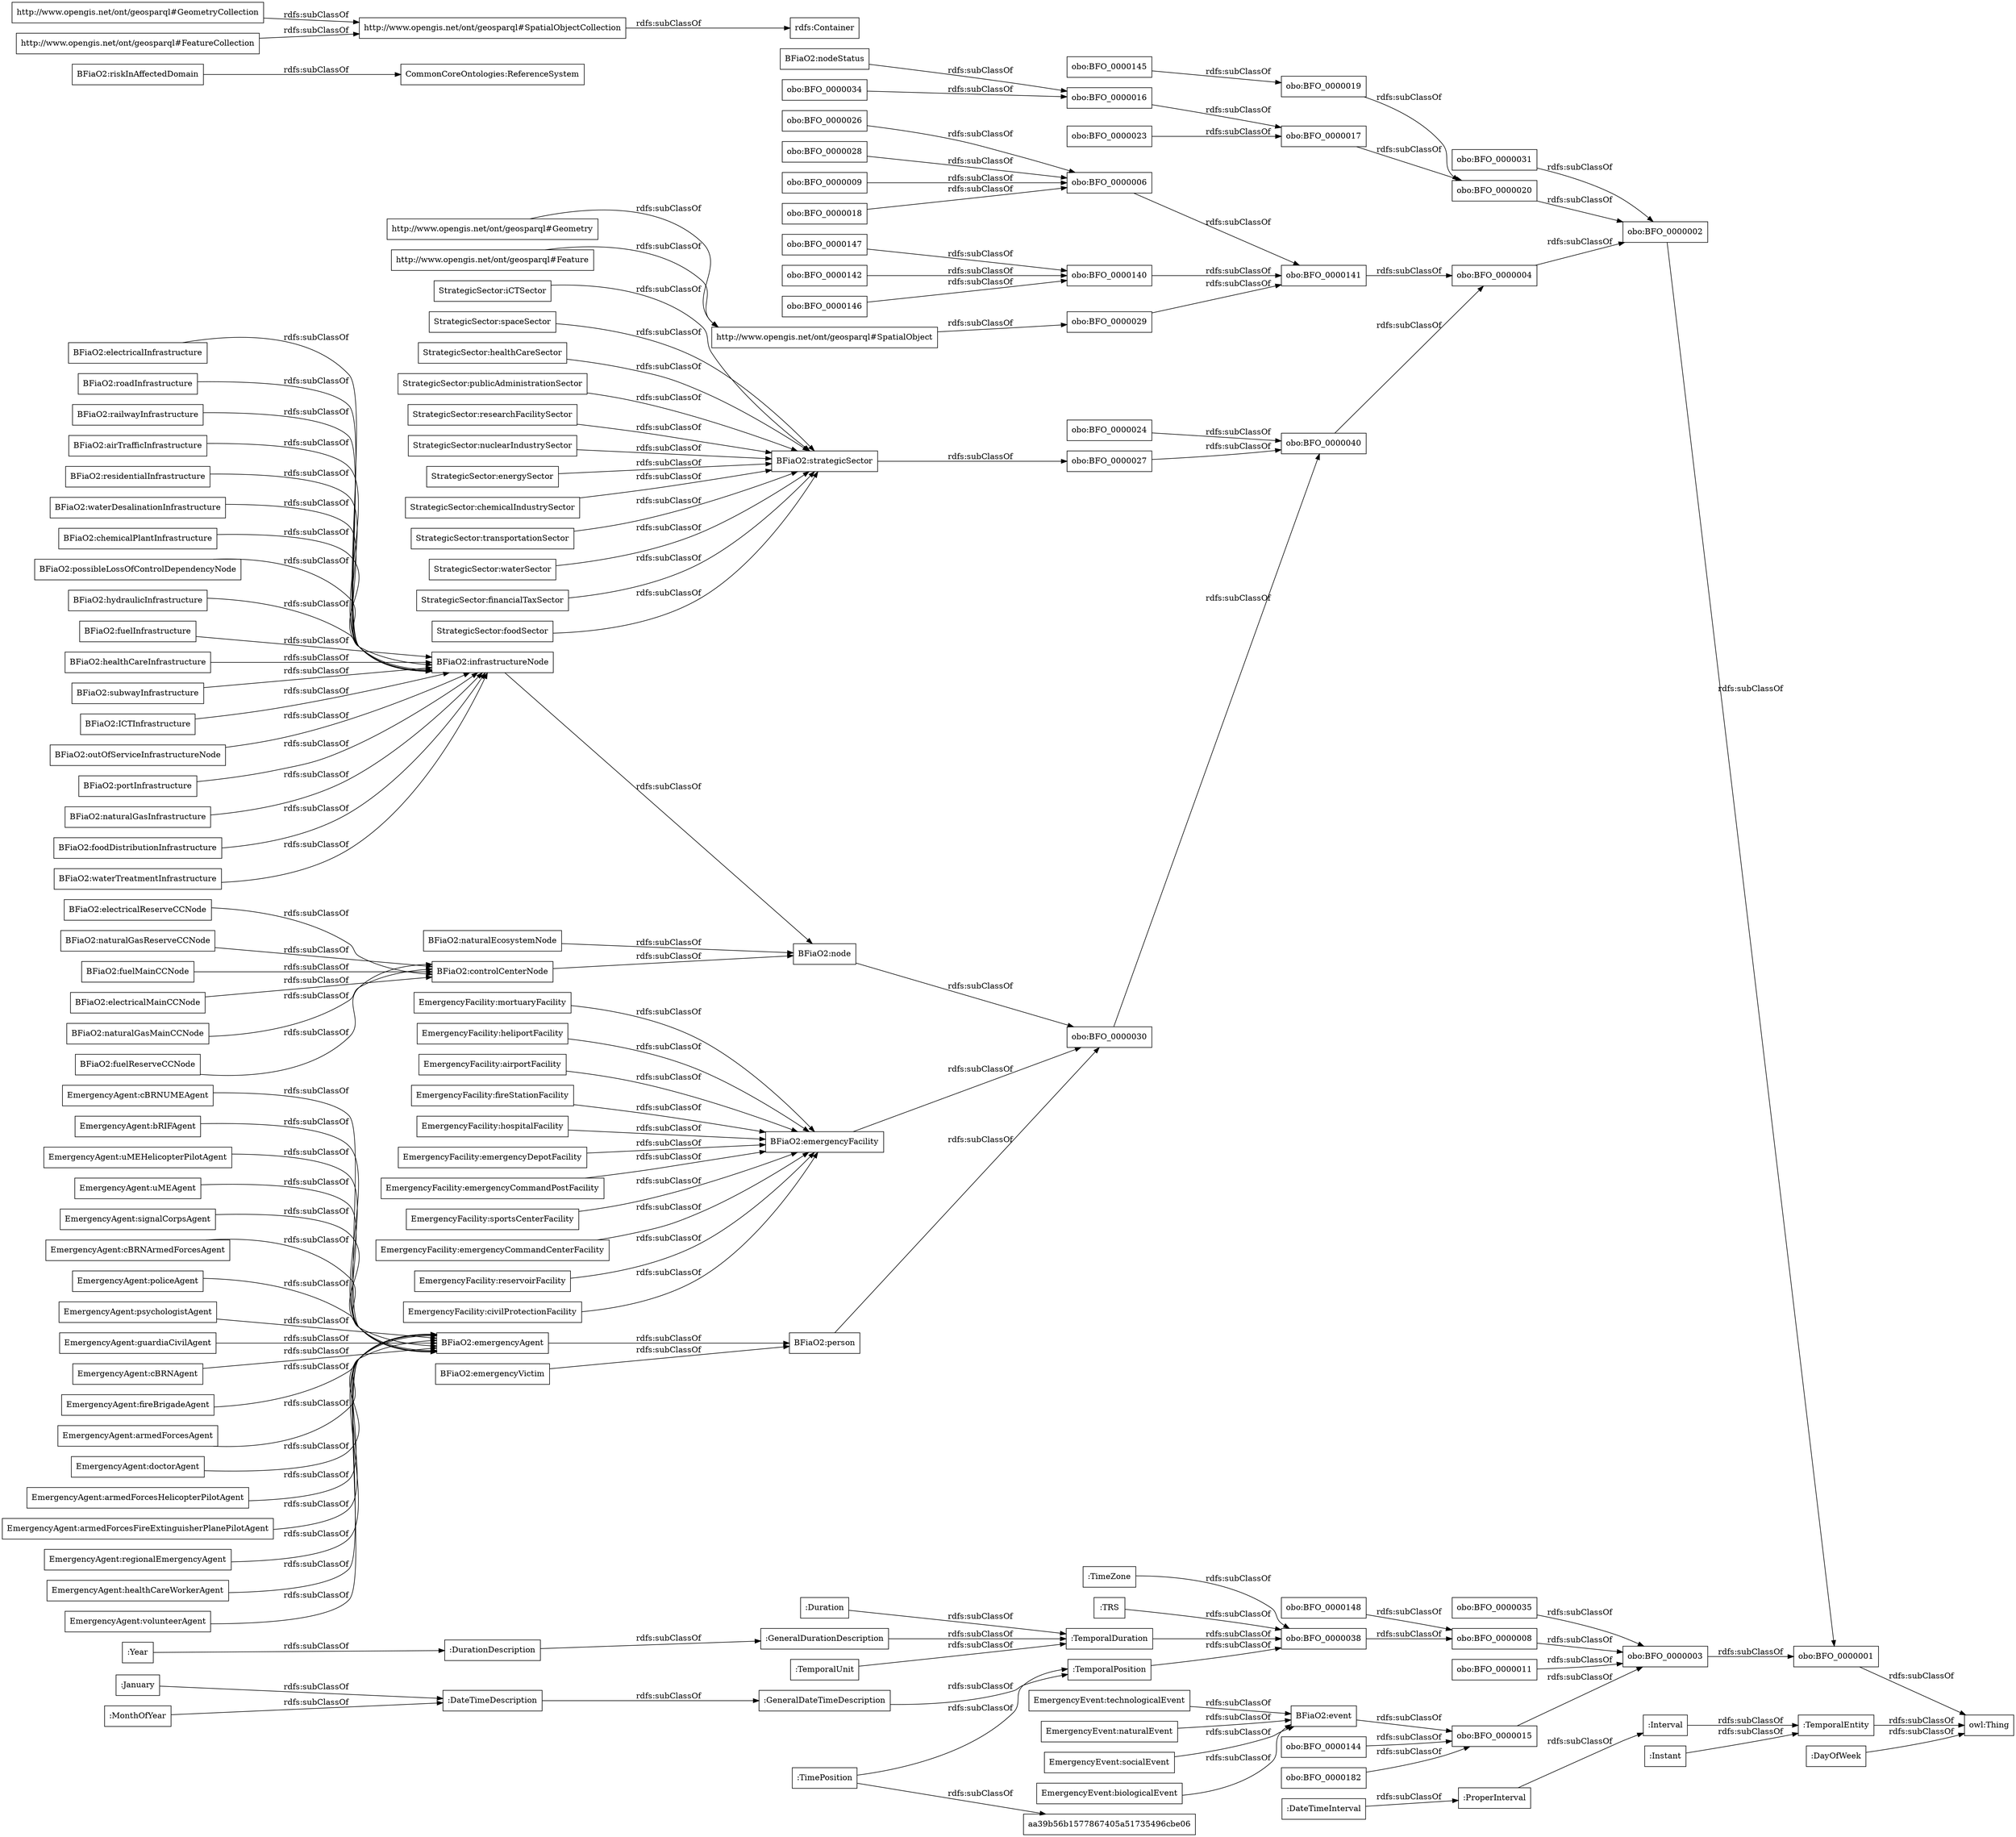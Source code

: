 digraph ar2dtool_diagram { 
rankdir=LR;
size="1000"
node [shape = rectangle, color="black"]; "EmergencyEvent:technologicalEvent" "StrategicSector:iCTSector" "BFiaO2:electricalReserveCCNode" "BFiaO2:electricalInfrastructure" "EmergencyAgent:cBRNUMEAgent" "BFiaO2:roadInfrastructure" "BFiaO2:railwayInfrastructure" "BFiaO2:node" "EmergencyAgent:bRIFAgent" "BFiaO2:event" "EmergencyAgent:uMEHelicopterPilotAgent" "EmergencyAgent:uMEAgent" "BFiaO2:airTrafficInfrastructure" "StrategicSector:spaceSector" "EmergencyEvent:naturalEvent" "BFiaO2:strategicSector" "EmergencyAgent:signalCorpsAgent" "StrategicSector:healthCareSector" "BFiaO2:residentialInfrastructure" "StrategicSector:publicAdministrationSector" "EmergencyAgent:cBRNArmedForcesAgent" "BFiaO2:emergencyAgent" "BFiaO2:emergencyFacility" "EmergencyAgent:policeAgent" "BFiaO2:nodeStatus" "EmergencyAgent:psychologistAgent" "EmergencyAgent:guardiaCivilAgent" "StrategicSector:researchFacilitySector" "BFiaO2:riskInAffectedDomain" "BFiaO2:person" "EmergencyAgent:cBRNAgent" "BFiaO2:naturalGasReserveCCNode" "EmergencyAgent:fireBrigadeAgent" "BFiaO2:waterDesalinationInfrastructure" "BFiaO2:fuelMainCCNode" "StrategicSector:nuclearIndustrySector" "EmergencyEvent:socialEvent" "BFiaO2:chemicalPlantInfrastructure" "EmergencyAgent:armedForcesAgent" "StrategicSector:energySector" "EmergencyAgent:doctorAgent" "BFiaO2:possibleLossOfControlDependencyNode" "BFiaO2:emergencyVictim" "StrategicSector:chemicalIndustrySector" "BFiaO2:hydraulicInfrastructure" "BFiaO2:infrastructureNode" "StrategicSector:transportationSector" "BFiaO2:electricalMainCCNode" "BFiaO2:naturalGasMainCCNode" "EmergencyAgent:armedForcesHelicopterPilotAgent" "BFiaO2:fuelReserveCCNode" "BFiaO2:fuelInfrastructure" "EmergencyAgent:armedForcesFireExtinguisherPlanePilotAgent" "BFiaO2:healthCareInfrastructure" "StrategicSector:waterSector" "EmergencyEvent:biologicalEvent" "StrategicSector:financialTaxSector" "BFiaO2:subwayInfrastructure" "BFiaO2:ICTInfrastructure" "BFiaO2:outOfServiceInfrastructureNode" "EmergencyAgent:regionalEmergencyAgent" "EmergencyAgent:healthCareWorkerAgent" "BFiaO2:portInfrastructure" "BFiaO2:naturalEcosystemNode" "BFiaO2:controlCenterNode" "StrategicSector:foodSector" "BFiaO2:naturalGasInfrastructure" "BFiaO2:foodDistributionInfrastructure" "BFiaO2:waterTreatmentInfrastructure" "EmergencyAgent:volunteerAgent" "obo:BFO_0000002" "obo:BFO_0000144" "obo:BFO_0000035" "obo:BFO_0000003" "obo:BFO_0000148" "obo:BFO_0000026" "obo:BFO_0000008" "obo:BFO_0000141" "obo:BFO_0000001" "obo:BFO_0000034" "obo:BFO_0000024" "obo:BFO_0000006" "obo:BFO_0000016" "obo:BFO_0000038" "obo:BFO_0000028" "obo:BFO_0000140" "obo:BFO_0000031" "obo:BFO_0000029" "obo:BFO_0000019" "obo:BFO_0000147" "obo:BFO_0000040" "obo:BFO_0000023" "obo:BFO_0000182" "obo:BFO_0000027" "obo:BFO_0000017" "obo:BFO_0000011" "obo:BFO_0000009" "obo:BFO_0000145" "obo:BFO_0000142" "obo:BFO_0000030" "obo:BFO_0000020" "obo:BFO_0000004" "obo:BFO_0000015" "obo:BFO_0000018" "obo:BFO_0000146" ":TimeZone" ":GeneralDateTimeDescription" ":DateTimeInterval" ":DurationDescription" ":TRS" ":TemporalDuration" ":Duration" ":GeneralDurationDescription" ":January" ":ProperInterval" "aa39b56b1577867405a51735496cbe06" ":TimePosition" ":TemporalPosition" ":Interval" ":TemporalEntity" ":Year" ":MonthOfYear" ":DateTimeDescription" ":TemporalUnit" ":Instant" ":DayOfWeek" "http://www.opengis.net/ont/geosparql#SpatialObjectCollection" "http://www.opengis.net/ont/geosparql#SpatialObject" "http://www.opengis.net/ont/geosparql#GeometryCollection" "http://www.opengis.net/ont/geosparql#Geometry" "http://www.opengis.net/ont/geosparql#FeatureCollection" "http://www.opengis.net/ont/geosparql#Feature" ; /*classes style*/
	":TemporalDuration" -> "obo:BFO_0000038" [ label = "rdfs:subClassOf" ];
	":DateTimeDescription" -> ":GeneralDateTimeDescription" [ label = "rdfs:subClassOf" ];
	"BFiaO2:riskInAffectedDomain" -> "CommonCoreOntologies:ReferenceSystem" [ label = "rdfs:subClassOf" ];
	"EmergencyAgent:policeAgent" -> "BFiaO2:emergencyAgent" [ label = "rdfs:subClassOf" ];
	"obo:BFO_0000144" -> "obo:BFO_0000015" [ label = "rdfs:subClassOf" ];
	":TimeZone" -> "obo:BFO_0000038" [ label = "rdfs:subClassOf" ];
	"obo:BFO_0000031" -> "obo:BFO_0000002" [ label = "rdfs:subClassOf" ];
	"obo:BFO_0000003" -> "obo:BFO_0000001" [ label = "rdfs:subClassOf" ];
	"EmergencyFacility:mortuaryFacility" -> "BFiaO2:emergencyFacility" [ label = "rdfs:subClassOf" ];
	"BFiaO2:possibleLossOfControlDependencyNode" -> "BFiaO2:infrastructureNode" [ label = "rdfs:subClassOf" ];
	"BFiaO2:subwayInfrastructure" -> "BFiaO2:infrastructureNode" [ label = "rdfs:subClassOf" ];
	"EmergencyAgent:psychologistAgent" -> "BFiaO2:emergencyAgent" [ label = "rdfs:subClassOf" ];
	"EmergencyAgent:healthCareWorkerAgent" -> "BFiaO2:emergencyAgent" [ label = "rdfs:subClassOf" ];
	"EmergencyAgent:signalCorpsAgent" -> "BFiaO2:emergencyAgent" [ label = "rdfs:subClassOf" ];
	"obo:BFO_0000016" -> "obo:BFO_0000017" [ label = "rdfs:subClassOf" ];
	":Instant" -> ":TemporalEntity" [ label = "rdfs:subClassOf" ];
	"EmergencyFacility:heliportFacility" -> "BFiaO2:emergencyFacility" [ label = "rdfs:subClassOf" ];
	"obo:BFO_0000029" -> "obo:BFO_0000141" [ label = "rdfs:subClassOf" ];
	"EmergencyAgent:armedForcesHelicopterPilotAgent" -> "BFiaO2:emergencyAgent" [ label = "rdfs:subClassOf" ];
	"EmergencyAgent:armedForcesFireExtinguisherPlanePilotAgent" -> "BFiaO2:emergencyAgent" [ label = "rdfs:subClassOf" ];
	"EmergencyFacility:airportFacility" -> "BFiaO2:emergencyFacility" [ label = "rdfs:subClassOf" ];
	"BFiaO2:electricalMainCCNode" -> "BFiaO2:controlCenterNode" [ label = "rdfs:subClassOf" ];
	"obo:BFO_0000023" -> "obo:BFO_0000017" [ label = "rdfs:subClassOf" ];
	"EmergencyFacility:fireStationFacility" -> "BFiaO2:emergencyFacility" [ label = "rdfs:subClassOf" ];
	"BFiaO2:airTrafficInfrastructure" -> "BFiaO2:infrastructureNode" [ label = "rdfs:subClassOf" ];
	"BFiaO2:residentialInfrastructure" -> "BFiaO2:infrastructureNode" [ label = "rdfs:subClassOf" ];
	"BFiaO2:nodeStatus" -> "obo:BFO_0000016" [ label = "rdfs:subClassOf" ];
	"BFiaO2:fuelMainCCNode" -> "BFiaO2:controlCenterNode" [ label = "rdfs:subClassOf" ];
	"http://www.opengis.net/ont/geosparql#Feature" -> "http://www.opengis.net/ont/geosparql#SpatialObject" [ label = "rdfs:subClassOf" ];
	"obo:BFO_0000008" -> "obo:BFO_0000003" [ label = "rdfs:subClassOf" ];
	"StrategicSector:spaceSector" -> "BFiaO2:strategicSector" [ label = "rdfs:subClassOf" ];
	":ProperInterval" -> ":Interval" [ label = "rdfs:subClassOf" ];
	"StrategicSector:financialTaxSector" -> "BFiaO2:strategicSector" [ label = "rdfs:subClassOf" ];
	"obo:BFO_0000030" -> "obo:BFO_0000040" [ label = "rdfs:subClassOf" ];
	"EmergencyAgent:guardiaCivilAgent" -> "BFiaO2:emergencyAgent" [ label = "rdfs:subClassOf" ];
	"obo:BFO_0000002" -> "obo:BFO_0000001" [ label = "rdfs:subClassOf" ];
	"StrategicSector:researchFacilitySector" -> "BFiaO2:strategicSector" [ label = "rdfs:subClassOf" ];
	"obo:BFO_0000015" -> "obo:BFO_0000003" [ label = "rdfs:subClassOf" ];
	"EmergencyAgent:volunteerAgent" -> "BFiaO2:emergencyAgent" [ label = "rdfs:subClassOf" ];
	"BFiaO2:naturalGasMainCCNode" -> "BFiaO2:controlCenterNode" [ label = "rdfs:subClassOf" ];
	"BFiaO2:emergencyAgent" -> "BFiaO2:person" [ label = "rdfs:subClassOf" ];
	"obo:BFO_0000028" -> "obo:BFO_0000006" [ label = "rdfs:subClassOf" ];
	"BFiaO2:portInfrastructure" -> "BFiaO2:infrastructureNode" [ label = "rdfs:subClassOf" ];
	"StrategicSector:chemicalIndustrySector" -> "BFiaO2:strategicSector" [ label = "rdfs:subClassOf" ];
	":MonthOfYear" -> ":DateTimeDescription" [ label = "rdfs:subClassOf" ];
	"StrategicSector:foodSector" -> "BFiaO2:strategicSector" [ label = "rdfs:subClassOf" ];
	"BFiaO2:emergencyVictim" -> "BFiaO2:person" [ label = "rdfs:subClassOf" ];
	"obo:BFO_0000148" -> "obo:BFO_0000008" [ label = "rdfs:subClassOf" ];
	"obo:BFO_0000035" -> "obo:BFO_0000003" [ label = "rdfs:subClassOf" ];
	"BFiaO2:chemicalPlantInfrastructure" -> "BFiaO2:infrastructureNode" [ label = "rdfs:subClassOf" ];
	"obo:BFO_0000142" -> "obo:BFO_0000140" [ label = "rdfs:subClassOf" ];
	"EmergencyFacility:hospitalFacility" -> "BFiaO2:emergencyFacility" [ label = "rdfs:subClassOf" ];
	"BFiaO2:foodDistributionInfrastructure" -> "BFiaO2:infrastructureNode" [ label = "rdfs:subClassOf" ];
	"BFiaO2:fuelInfrastructure" -> "BFiaO2:infrastructureNode" [ label = "rdfs:subClassOf" ];
	"EmergencyFacility:emergencyDepotFacility" -> "BFiaO2:emergencyFacility" [ label = "rdfs:subClassOf" ];
	"obo:BFO_0000001" -> "owl:Thing" [ label = "rdfs:subClassOf" ];
	"BFiaO2:node" -> "obo:BFO_0000030" [ label = "rdfs:subClassOf" ];
	"EmergencyAgent:doctorAgent" -> "BFiaO2:emergencyAgent" [ label = "rdfs:subClassOf" ];
	"EmergencyEvent:biologicalEvent" -> "BFiaO2:event" [ label = "rdfs:subClassOf" ];
	"EmergencyFacility:emergencyCommandPostFacility" -> "BFiaO2:emergencyFacility" [ label = "rdfs:subClassOf" ];
	"StrategicSector:nuclearIndustrySector" -> "BFiaO2:strategicSector" [ label = "rdfs:subClassOf" ];
	"obo:BFO_0000027" -> "obo:BFO_0000040" [ label = "rdfs:subClassOf" ];
	":Duration" -> ":TemporalDuration" [ label = "rdfs:subClassOf" ];
	"BFiaO2:electricalReserveCCNode" -> "BFiaO2:controlCenterNode" [ label = "rdfs:subClassOf" ];
	"StrategicSector:healthCareSector" -> "BFiaO2:strategicSector" [ label = "rdfs:subClassOf" ];
	"EmergencyEvent:naturalEvent" -> "BFiaO2:event" [ label = "rdfs:subClassOf" ];
	"BFiaO2:emergencyFacility" -> "obo:BFO_0000030" [ label = "rdfs:subClassOf" ];
	"StrategicSector:publicAdministrationSector" -> "BFiaO2:strategicSector" [ label = "rdfs:subClassOf" ];
	"obo:BFO_0000147" -> "obo:BFO_0000140" [ label = "rdfs:subClassOf" ];
	"obo:BFO_0000034" -> "obo:BFO_0000016" [ label = "rdfs:subClassOf" ];
	"BFiaO2:ICTInfrastructure" -> "BFiaO2:infrastructureNode" [ label = "rdfs:subClassOf" ];
	"obo:BFO_0000006" -> "obo:BFO_0000141" [ label = "rdfs:subClassOf" ];
	"EmergencyAgent:cBRNArmedForcesAgent" -> "BFiaO2:emergencyAgent" [ label = "rdfs:subClassOf" ];
	"BFiaO2:roadInfrastructure" -> "BFiaO2:infrastructureNode" [ label = "rdfs:subClassOf" ];
	"EmergencyEvent:socialEvent" -> "BFiaO2:event" [ label = "rdfs:subClassOf" ];
	"obo:BFO_0000019" -> "obo:BFO_0000020" [ label = "rdfs:subClassOf" ];
	"EmergencyAgent:cBRNAgent" -> "BFiaO2:emergencyAgent" [ label = "rdfs:subClassOf" ];
	"obo:BFO_0000141" -> "obo:BFO_0000004" [ label = "rdfs:subClassOf" ];
	"EmergencyFacility:sportsCenterFacility" -> "BFiaO2:emergencyFacility" [ label = "rdfs:subClassOf" ];
	"obo:BFO_0000182" -> "obo:BFO_0000015" [ label = "rdfs:subClassOf" ];
	"StrategicSector:waterSector" -> "BFiaO2:strategicSector" [ label = "rdfs:subClassOf" ];
	"StrategicSector:transportationSector" -> "BFiaO2:strategicSector" [ label = "rdfs:subClassOf" ];
	":TimePosition" -> "aa39b56b1577867405a51735496cbe06" [ label = "rdfs:subClassOf" ];
	":TimePosition" -> ":TemporalPosition" [ label = "rdfs:subClassOf" ];
	":TemporalEntity" -> "owl:Thing" [ label = "rdfs:subClassOf" ];
	"obo:BFO_0000026" -> "obo:BFO_0000006" [ label = "rdfs:subClassOf" ];
	"EmergencyAgent:uMEHelicopterPilotAgent" -> "BFiaO2:emergencyAgent" [ label = "rdfs:subClassOf" ];
	"StrategicSector:iCTSector" -> "BFiaO2:strategicSector" [ label = "rdfs:subClassOf" ];
	":TRS" -> "obo:BFO_0000038" [ label = "rdfs:subClassOf" ];
	"http://www.opengis.net/ont/geosparql#SpatialObjectCollection" -> "rdfs:Container" [ label = "rdfs:subClassOf" ];
	"BFiaO2:strategicSector" -> "obo:BFO_0000027" [ label = "rdfs:subClassOf" ];
	"http://www.opengis.net/ont/geosparql#FeatureCollection" -> "http://www.opengis.net/ont/geosparql#SpatialObjectCollection" [ label = "rdfs:subClassOf" ];
	"BFiaO2:healthCareInfrastructure" -> "BFiaO2:infrastructureNode" [ label = "rdfs:subClassOf" ];
	"EmergencyAgent:fireBrigadeAgent" -> "BFiaO2:emergencyAgent" [ label = "rdfs:subClassOf" ];
	"BFiaO2:outOfServiceInfrastructureNode" -> "BFiaO2:infrastructureNode" [ label = "rdfs:subClassOf" ];
	"BFiaO2:naturalGasInfrastructure" -> "BFiaO2:infrastructureNode" [ label = "rdfs:subClassOf" ];
	"BFiaO2:controlCenterNode" -> "BFiaO2:node" [ label = "rdfs:subClassOf" ];
	"BFiaO2:naturalGasReserveCCNode" -> "BFiaO2:controlCenterNode" [ label = "rdfs:subClassOf" ];
	"EmergencyAgent:regionalEmergencyAgent" -> "BFiaO2:emergencyAgent" [ label = "rdfs:subClassOf" ];
	"obo:BFO_0000020" -> "obo:BFO_0000002" [ label = "rdfs:subClassOf" ];
	"obo:BFO_0000146" -> "obo:BFO_0000140" [ label = "rdfs:subClassOf" ];
	":GeneralDurationDescription" -> ":TemporalDuration" [ label = "rdfs:subClassOf" ];
	"BFiaO2:waterTreatmentInfrastructure" -> "BFiaO2:infrastructureNode" [ label = "rdfs:subClassOf" ];
	"EmergencyFacility:emergencyCommandCenterFacility" -> "BFiaO2:emergencyFacility" [ label = "rdfs:subClassOf" ];
	"EmergencyAgent:uMEAgent" -> "BFiaO2:emergencyAgent" [ label = "rdfs:subClassOf" ];
	"BFiaO2:fuelReserveCCNode" -> "BFiaO2:controlCenterNode" [ label = "rdfs:subClassOf" ];
	"BFiaO2:waterDesalinationInfrastructure" -> "BFiaO2:infrastructureNode" [ label = "rdfs:subClassOf" ];
	"obo:BFO_0000018" -> "obo:BFO_0000006" [ label = "rdfs:subClassOf" ];
	"BFiaO2:person" -> "obo:BFO_0000030" [ label = "rdfs:subClassOf" ];
	"EmergencyFacility:reservoirFacility" -> "BFiaO2:emergencyFacility" [ label = "rdfs:subClassOf" ];
	"BFiaO2:electricalInfrastructure" -> "BFiaO2:infrastructureNode" [ label = "rdfs:subClassOf" ];
	"obo:BFO_0000140" -> "obo:BFO_0000141" [ label = "rdfs:subClassOf" ];
	":DateTimeInterval" -> ":ProperInterval" [ label = "rdfs:subClassOf" ];
	"EmergencyEvent:technologicalEvent" -> "BFiaO2:event" [ label = "rdfs:subClassOf" ];
	"EmergencyAgent:bRIFAgent" -> "BFiaO2:emergencyAgent" [ label = "rdfs:subClassOf" ];
	"BFiaO2:naturalEcosystemNode" -> "BFiaO2:node" [ label = "rdfs:subClassOf" ];
	"obo:BFO_0000040" -> "obo:BFO_0000004" [ label = "rdfs:subClassOf" ];
	"http://www.opengis.net/ont/geosparql#Geometry" -> "http://www.opengis.net/ont/geosparql#SpatialObject" [ label = "rdfs:subClassOf" ];
	":Interval" -> ":TemporalEntity" [ label = "rdfs:subClassOf" ];
	":GeneralDateTimeDescription" -> ":TemporalPosition" [ label = "rdfs:subClassOf" ];
	"BFiaO2:event" -> "obo:BFO_0000015" [ label = "rdfs:subClassOf" ];
	"obo:BFO_0000038" -> "obo:BFO_0000008" [ label = "rdfs:subClassOf" ];
	":January" -> ":DateTimeDescription" [ label = "rdfs:subClassOf" ];
	"BFiaO2:hydraulicInfrastructure" -> "BFiaO2:infrastructureNode" [ label = "rdfs:subClassOf" ];
	"BFiaO2:infrastructureNode" -> "BFiaO2:node" [ label = "rdfs:subClassOf" ];
	"http://www.opengis.net/ont/geosparql#SpatialObject" -> "obo:BFO_0000029" [ label = "rdfs:subClassOf" ];
	"obo:BFO_0000145" -> "obo:BFO_0000019" [ label = "rdfs:subClassOf" ];
	":DayOfWeek" -> "owl:Thing" [ label = "rdfs:subClassOf" ];
	"BFiaO2:railwayInfrastructure" -> "BFiaO2:infrastructureNode" [ label = "rdfs:subClassOf" ];
	"obo:BFO_0000004" -> "obo:BFO_0000002" [ label = "rdfs:subClassOf" ];
	":Year" -> ":DurationDescription" [ label = "rdfs:subClassOf" ];
	"EmergencyFacility:civilProtectionFacility" -> "BFiaO2:emergencyFacility" [ label = "rdfs:subClassOf" ];
	":DurationDescription" -> ":GeneralDurationDescription" [ label = "rdfs:subClassOf" ];
	":TemporalPosition" -> "obo:BFO_0000038" [ label = "rdfs:subClassOf" ];
	"obo:BFO_0000017" -> "obo:BFO_0000020" [ label = "rdfs:subClassOf" ];
	":TemporalUnit" -> ":TemporalDuration" [ label = "rdfs:subClassOf" ];
	"EmergencyAgent:cBRNUMEAgent" -> "BFiaO2:emergencyAgent" [ label = "rdfs:subClassOf" ];
	"obo:BFO_0000011" -> "obo:BFO_0000003" [ label = "rdfs:subClassOf" ];
	"http://www.opengis.net/ont/geosparql#GeometryCollection" -> "http://www.opengis.net/ont/geosparql#SpatialObjectCollection" [ label = "rdfs:subClassOf" ];
	"EmergencyAgent:armedForcesAgent" -> "BFiaO2:emergencyAgent" [ label = "rdfs:subClassOf" ];
	"obo:BFO_0000024" -> "obo:BFO_0000040" [ label = "rdfs:subClassOf" ];
	"StrategicSector:energySector" -> "BFiaO2:strategicSector" [ label = "rdfs:subClassOf" ];
	"obo:BFO_0000009" -> "obo:BFO_0000006" [ label = "rdfs:subClassOf" ];

}
